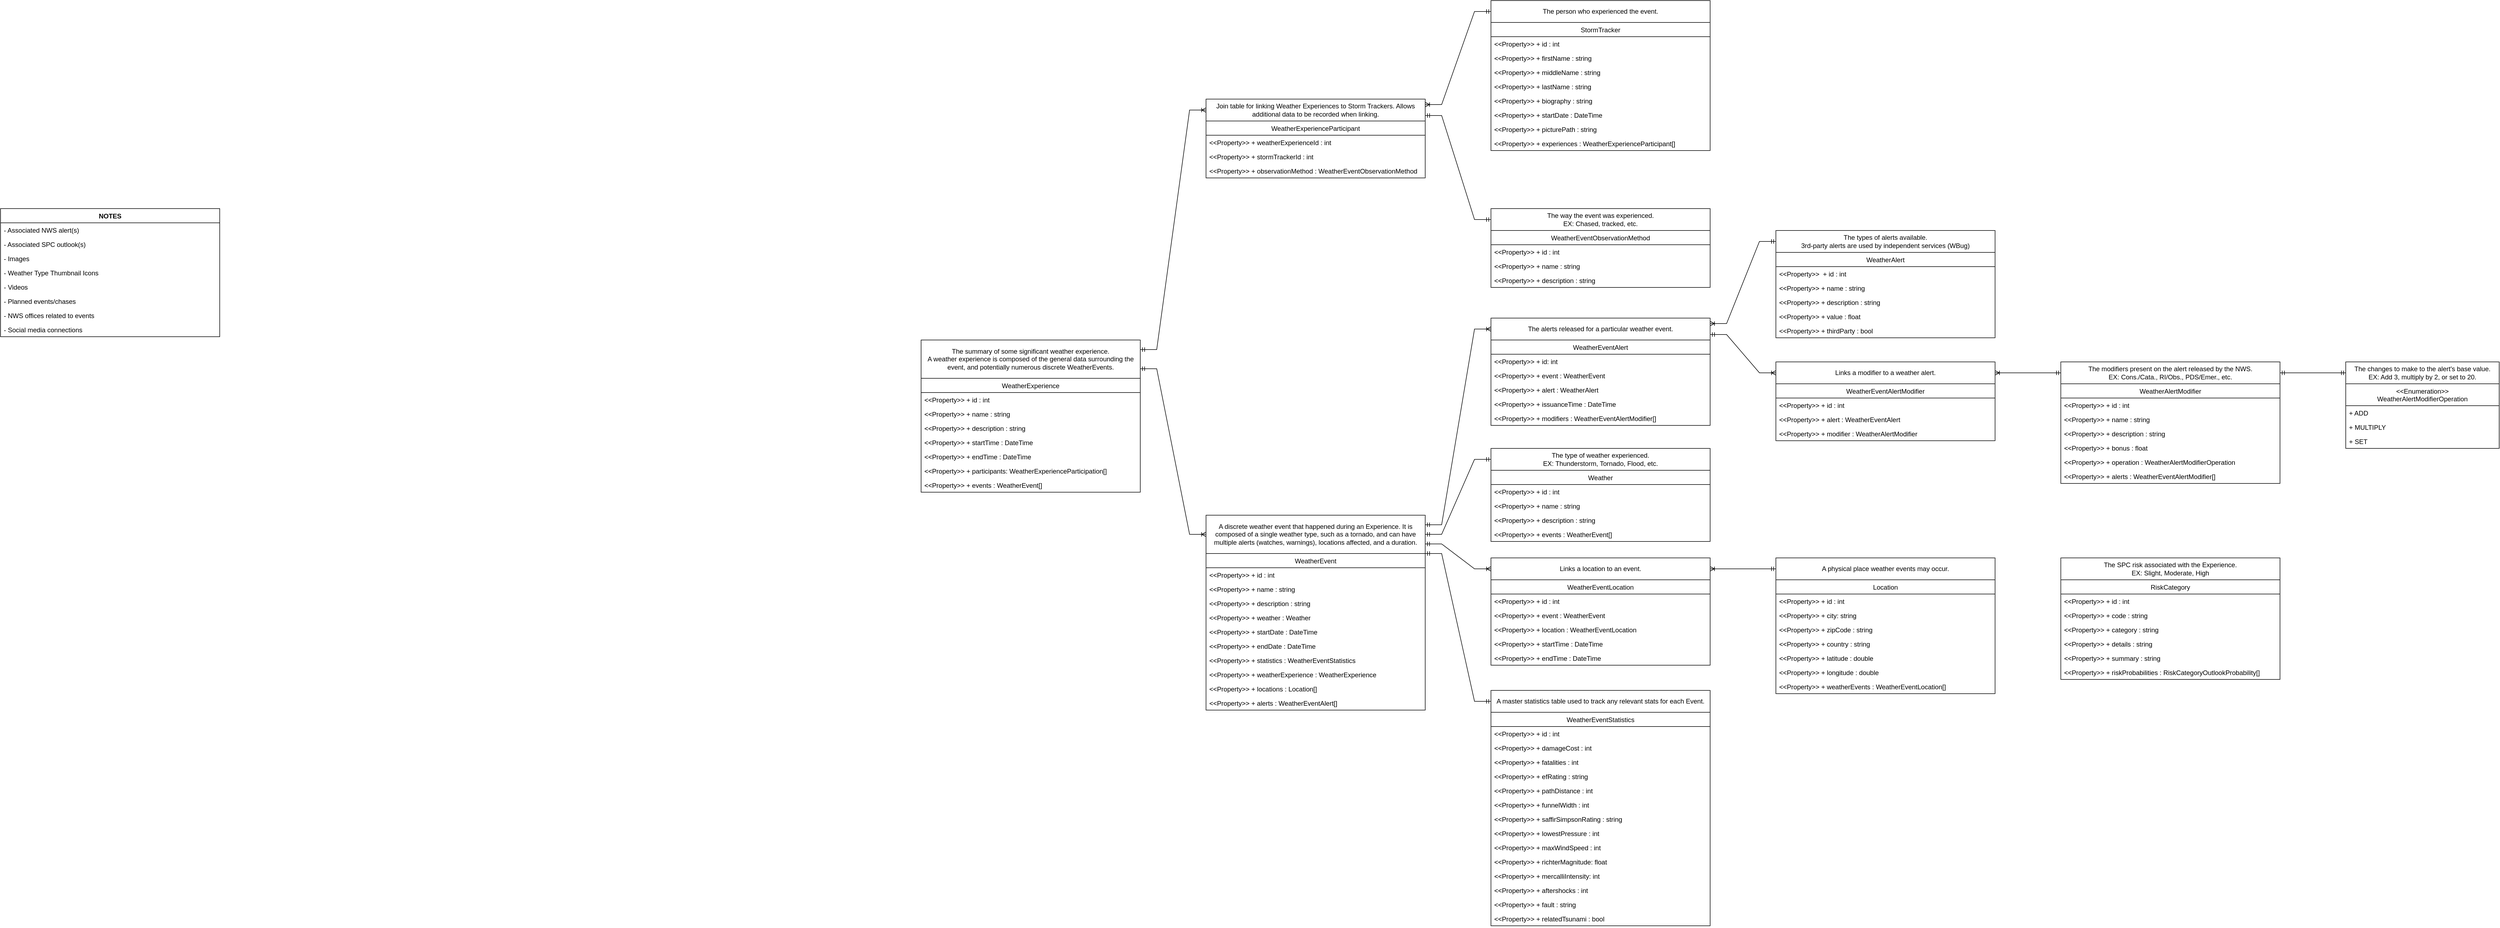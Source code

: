 <mxfile version="21.5.0" type="device">
  <diagram id="C5RBs43oDa-KdzZeNtuy" name="Page-1">
    <mxGraphModel dx="2049" dy="1991" grid="1" gridSize="10" guides="1" tooltips="1" connect="1" arrows="1" fold="1" page="1" pageScale="1" pageWidth="1600" pageHeight="900" math="0" shadow="0">
      <root>
        <mxCell id="WIyWlLk6GJQsqaUBKTNV-0" />
        <mxCell id="WIyWlLk6GJQsqaUBKTNV-1" parent="WIyWlLk6GJQsqaUBKTNV-0" />
        <mxCell id="aNocFfH0xC4u3xWNpI1w-0" value="Weather" style="swimlane;fontStyle=0;childLayout=stackLayout;horizontal=1;startSize=26;fillColor=none;horizontalStack=0;resizeParent=1;resizeParentMax=0;resizeLast=0;collapsible=1;marginBottom=0;" parent="WIyWlLk6GJQsqaUBKTNV-1" vertex="1">
          <mxGeometry x="2760" y="518" width="400" height="130" as="geometry" />
        </mxCell>
        <mxCell id="aNocFfH0xC4u3xWNpI1w-1" value="&lt;&lt;Property&gt;&gt; + id : int" style="text;strokeColor=none;fillColor=none;align=left;verticalAlign=top;spacingLeft=4;spacingRight=4;overflow=hidden;rotatable=0;points=[[0,0.5],[1,0.5]];portConstraint=eastwest;" parent="aNocFfH0xC4u3xWNpI1w-0" vertex="1">
          <mxGeometry y="26" width="400" height="26" as="geometry" />
        </mxCell>
        <mxCell id="aNocFfH0xC4u3xWNpI1w-2" value="&lt;&lt;Property&gt;&gt; + name : string" style="text;strokeColor=none;fillColor=none;align=left;verticalAlign=top;spacingLeft=4;spacingRight=4;overflow=hidden;rotatable=0;points=[[0,0.5],[1,0.5]];portConstraint=eastwest;" parent="aNocFfH0xC4u3xWNpI1w-0" vertex="1">
          <mxGeometry y="52" width="400" height="26" as="geometry" />
        </mxCell>
        <mxCell id="aNocFfH0xC4u3xWNpI1w-3" value="&lt;&lt;Property&gt;&gt; + description : string" style="text;strokeColor=none;fillColor=none;align=left;verticalAlign=top;spacingLeft=4;spacingRight=4;overflow=hidden;rotatable=0;points=[[0,0.5],[1,0.5]];portConstraint=eastwest;" parent="aNocFfH0xC4u3xWNpI1w-0" vertex="1">
          <mxGeometry y="78" width="400" height="26" as="geometry" />
        </mxCell>
        <mxCell id="cFGwGWQibwED4NRH_NQC-2" value="&lt;&lt;Property&gt;&gt; + events : WeatherEvent[]" style="text;strokeColor=none;fillColor=none;align=left;verticalAlign=top;spacingLeft=4;spacingRight=4;overflow=hidden;rotatable=0;points=[[0,0.5],[1,0.5]];portConstraint=eastwest;" parent="aNocFfH0xC4u3xWNpI1w-0" vertex="1">
          <mxGeometry y="104" width="400" height="26" as="geometry" />
        </mxCell>
        <mxCell id="aNocFfH0xC4u3xWNpI1w-5" value="NOTES" style="swimlane;fontStyle=1;childLayout=stackLayout;horizontal=1;startSize=26;fillColor=none;horizontalStack=0;resizeParent=1;resizeParentMax=0;resizeLast=0;collapsible=1;marginBottom=0;" parent="WIyWlLk6GJQsqaUBKTNV-1" vertex="1">
          <mxGeometry x="40" y="40" width="400" height="234" as="geometry" />
        </mxCell>
        <mxCell id="aNocFfH0xC4u3xWNpI1w-74" value="- Associated NWS alert(s)" style="text;strokeColor=none;fillColor=none;align=left;verticalAlign=top;spacingLeft=4;spacingRight=4;overflow=hidden;rotatable=0;points=[[0,0.5],[1,0.5]];portConstraint=eastwest;" parent="aNocFfH0xC4u3xWNpI1w-5" vertex="1">
          <mxGeometry y="26" width="400" height="26" as="geometry" />
        </mxCell>
        <mxCell id="R60ww7EQiMaMJViR7qQw-21" value="- Associated SPC outlook(s)" style="text;strokeColor=none;fillColor=none;align=left;verticalAlign=top;spacingLeft=4;spacingRight=4;overflow=hidden;rotatable=0;points=[[0,0.5],[1,0.5]];portConstraint=eastwest;" parent="aNocFfH0xC4u3xWNpI1w-5" vertex="1">
          <mxGeometry y="52" width="400" height="26" as="geometry" />
        </mxCell>
        <mxCell id="aNocFfH0xC4u3xWNpI1w-9" value="- Images" style="text;strokeColor=none;fillColor=none;align=left;verticalAlign=top;spacingLeft=4;spacingRight=4;overflow=hidden;rotatable=0;points=[[0,0.5],[1,0.5]];portConstraint=eastwest;" parent="aNocFfH0xC4u3xWNpI1w-5" vertex="1">
          <mxGeometry y="78" width="400" height="26" as="geometry" />
        </mxCell>
        <mxCell id="udcULp_wo9cff53slCzE-1" value="- Weather Type Thumbnail Icons" style="text;strokeColor=none;fillColor=none;align=left;verticalAlign=top;spacingLeft=4;spacingRight=4;overflow=hidden;rotatable=0;points=[[0,0.5],[1,0.5]];portConstraint=eastwest;" parent="aNocFfH0xC4u3xWNpI1w-5" vertex="1">
          <mxGeometry y="104" width="400" height="26" as="geometry" />
        </mxCell>
        <mxCell id="aNocFfH0xC4u3xWNpI1w-10" value="- Videos" style="text;strokeColor=none;fillColor=none;align=left;verticalAlign=top;spacingLeft=4;spacingRight=4;overflow=hidden;rotatable=0;points=[[0,0.5],[1,0.5]];portConstraint=eastwest;" parent="aNocFfH0xC4u3xWNpI1w-5" vertex="1">
          <mxGeometry y="130" width="400" height="26" as="geometry" />
        </mxCell>
        <mxCell id="aNocFfH0xC4u3xWNpI1w-101" value="- Planned events/chases" style="text;strokeColor=none;fillColor=none;align=left;verticalAlign=top;spacingLeft=4;spacingRight=4;overflow=hidden;rotatable=0;points=[[0,0.5],[1,0.5]];portConstraint=eastwest;" parent="aNocFfH0xC4u3xWNpI1w-5" vertex="1">
          <mxGeometry y="156" width="400" height="26" as="geometry" />
        </mxCell>
        <mxCell id="aNocFfH0xC4u3xWNpI1w-134" value="- NWS offices related to events" style="text;strokeColor=none;fillColor=none;align=left;verticalAlign=top;spacingLeft=4;spacingRight=4;overflow=hidden;rotatable=0;points=[[0,0.5],[1,0.5]];portConstraint=eastwest;" parent="aNocFfH0xC4u3xWNpI1w-5" vertex="1">
          <mxGeometry y="182" width="400" height="26" as="geometry" />
        </mxCell>
        <mxCell id="aNocFfH0xC4u3xWNpI1w-135" value="- Social media connections" style="text;strokeColor=none;fillColor=none;align=left;verticalAlign=top;spacingLeft=4;spacingRight=4;overflow=hidden;rotatable=0;points=[[0,0.5],[1,0.5]];portConstraint=eastwest;" parent="aNocFfH0xC4u3xWNpI1w-5" vertex="1">
          <mxGeometry y="208" width="400" height="26" as="geometry" />
        </mxCell>
        <mxCell id="aNocFfH0xC4u3xWNpI1w-24" value="WeatherAlertModifier" style="swimlane;fontStyle=0;childLayout=stackLayout;horizontal=1;startSize=26;fillColor=none;horizontalStack=0;resizeParent=1;resizeParentMax=0;resizeLast=0;collapsible=1;marginBottom=0;" parent="WIyWlLk6GJQsqaUBKTNV-1" vertex="1">
          <mxGeometry x="3800" y="360" width="400" height="182" as="geometry" />
        </mxCell>
        <mxCell id="aNocFfH0xC4u3xWNpI1w-25" value="&lt;&lt;Property&gt;&gt; + id : int" style="text;strokeColor=none;fillColor=none;align=left;verticalAlign=top;spacingLeft=4;spacingRight=4;overflow=hidden;rotatable=0;points=[[0,0.5],[1,0.5]];portConstraint=eastwest;" parent="aNocFfH0xC4u3xWNpI1w-24" vertex="1">
          <mxGeometry y="26" width="400" height="26" as="geometry" />
        </mxCell>
        <mxCell id="aNocFfH0xC4u3xWNpI1w-26" value="&lt;&lt;Property&gt;&gt; + name : string" style="text;strokeColor=none;fillColor=none;align=left;verticalAlign=top;spacingLeft=4;spacingRight=4;overflow=hidden;rotatable=0;points=[[0,0.5],[1,0.5]];portConstraint=eastwest;" parent="aNocFfH0xC4u3xWNpI1w-24" vertex="1">
          <mxGeometry y="52" width="400" height="26" as="geometry" />
        </mxCell>
        <mxCell id="aNocFfH0xC4u3xWNpI1w-27" value="&lt;&lt;Property&gt;&gt; + description : string" style="text;strokeColor=none;fillColor=none;align=left;verticalAlign=top;spacingLeft=4;spacingRight=4;overflow=hidden;rotatable=0;points=[[0,0.5],[1,0.5]];portConstraint=eastwest;" parent="aNocFfH0xC4u3xWNpI1w-24" vertex="1">
          <mxGeometry y="78" width="400" height="26" as="geometry" />
        </mxCell>
        <mxCell id="aNocFfH0xC4u3xWNpI1w-32" value="&lt;&lt;Property&gt;&gt; + bonus : float" style="text;strokeColor=none;fillColor=none;align=left;verticalAlign=top;spacingLeft=4;spacingRight=4;overflow=hidden;rotatable=0;points=[[0,0.5],[1,0.5]];portConstraint=eastwest;" parent="aNocFfH0xC4u3xWNpI1w-24" vertex="1">
          <mxGeometry y="104" width="400" height="26" as="geometry" />
        </mxCell>
        <mxCell id="aNocFfH0xC4u3xWNpI1w-31" value="&lt;&lt;Property&gt;&gt; + operation : WeatherAlertModifierOperation" style="text;strokeColor=none;fillColor=none;align=left;verticalAlign=top;spacingLeft=4;spacingRight=4;overflow=hidden;rotatable=0;points=[[0,0.5],[1,0.5]];portConstraint=eastwest;" parent="aNocFfH0xC4u3xWNpI1w-24" vertex="1">
          <mxGeometry y="130" width="400" height="26" as="geometry" />
        </mxCell>
        <mxCell id="cFGwGWQibwED4NRH_NQC-1" value="&lt;&lt;Property&gt;&gt; + alerts : WeatherEventAlertModifier[]" style="text;strokeColor=none;fillColor=none;align=left;verticalAlign=top;spacingLeft=4;spacingRight=4;overflow=hidden;rotatable=0;points=[[0,0.5],[1,0.5]];portConstraint=eastwest;" parent="aNocFfH0xC4u3xWNpI1w-24" vertex="1">
          <mxGeometry y="156" width="400" height="26" as="geometry" />
        </mxCell>
        <mxCell id="aNocFfH0xC4u3xWNpI1w-34" value="&lt;&lt;Enumeration&gt;&gt;&#xa;WeatherAlertModifierOperation" style="swimlane;fontStyle=0;childLayout=stackLayout;horizontal=1;startSize=40;fillColor=none;horizontalStack=0;resizeParent=1;resizeParentMax=0;resizeLast=0;collapsible=1;marginBottom=0;" parent="WIyWlLk6GJQsqaUBKTNV-1" vertex="1">
          <mxGeometry x="4320" y="360" width="280" height="118" as="geometry" />
        </mxCell>
        <mxCell id="aNocFfH0xC4u3xWNpI1w-35" value="+ ADD" style="text;strokeColor=none;fillColor=none;align=left;verticalAlign=top;spacingLeft=4;spacingRight=4;overflow=hidden;rotatable=0;points=[[0,0.5],[1,0.5]];portConstraint=eastwest;" parent="aNocFfH0xC4u3xWNpI1w-34" vertex="1">
          <mxGeometry y="40" width="280" height="26" as="geometry" />
        </mxCell>
        <mxCell id="aNocFfH0xC4u3xWNpI1w-36" value="+ MULTIPLY" style="text;strokeColor=none;fillColor=none;align=left;verticalAlign=top;spacingLeft=4;spacingRight=4;overflow=hidden;rotatable=0;points=[[0,0.5],[1,0.5]];portConstraint=eastwest;" parent="aNocFfH0xC4u3xWNpI1w-34" vertex="1">
          <mxGeometry y="66" width="280" height="26" as="geometry" />
        </mxCell>
        <mxCell id="aNocFfH0xC4u3xWNpI1w-37" value="+ SET" style="text;strokeColor=none;fillColor=none;align=left;verticalAlign=top;spacingLeft=4;spacingRight=4;overflow=hidden;rotatable=0;points=[[0,0.5],[1,0.5]];portConstraint=eastwest;" parent="aNocFfH0xC4u3xWNpI1w-34" vertex="1">
          <mxGeometry y="92" width="280" height="26" as="geometry" />
        </mxCell>
        <mxCell id="aNocFfH0xC4u3xWNpI1w-48" value="WeatherExperience" style="swimlane;fontStyle=0;childLayout=stackLayout;horizontal=1;startSize=26;fillColor=none;horizontalStack=0;resizeParent=1;resizeParentMax=0;resizeLast=0;collapsible=1;marginBottom=0;" parent="WIyWlLk6GJQsqaUBKTNV-1" vertex="1">
          <mxGeometry x="1720" y="350" width="400" height="208" as="geometry" />
        </mxCell>
        <mxCell id="aNocFfH0xC4u3xWNpI1w-49" value="&lt;&lt;Property&gt;&gt; + id : int" style="text;strokeColor=none;fillColor=none;align=left;verticalAlign=top;spacingLeft=4;spacingRight=4;overflow=hidden;rotatable=0;points=[[0,0.5],[1,0.5]];portConstraint=eastwest;" parent="aNocFfH0xC4u3xWNpI1w-48" vertex="1">
          <mxGeometry y="26" width="400" height="26" as="geometry" />
        </mxCell>
        <mxCell id="aNocFfH0xC4u3xWNpI1w-50" value="&lt;&lt;Property&gt;&gt; + name : string" style="text;strokeColor=none;fillColor=none;align=left;verticalAlign=top;spacingLeft=4;spacingRight=4;overflow=hidden;rotatable=0;points=[[0,0.5],[1,0.5]];portConstraint=eastwest;" parent="aNocFfH0xC4u3xWNpI1w-48" vertex="1">
          <mxGeometry y="52" width="400" height="26" as="geometry" />
        </mxCell>
        <mxCell id="aNocFfH0xC4u3xWNpI1w-51" value="&lt;&lt;Property&gt;&gt; + description : string" style="text;strokeColor=none;fillColor=none;align=left;verticalAlign=top;spacingLeft=4;spacingRight=4;overflow=hidden;rotatable=0;points=[[0,0.5],[1,0.5]];portConstraint=eastwest;" parent="aNocFfH0xC4u3xWNpI1w-48" vertex="1">
          <mxGeometry y="78" width="400" height="26" as="geometry" />
        </mxCell>
        <mxCell id="aNocFfH0xC4u3xWNpI1w-72" value="&lt;&lt;Property&gt;&gt; + startTime : DateTime" style="text;strokeColor=none;fillColor=none;align=left;verticalAlign=top;spacingLeft=4;spacingRight=4;overflow=hidden;rotatable=0;points=[[0,0.5],[1,0.5]];portConstraint=eastwest;" parent="aNocFfH0xC4u3xWNpI1w-48" vertex="1">
          <mxGeometry y="104" width="400" height="26" as="geometry" />
        </mxCell>
        <mxCell id="3ViWKv1XN17bFrIa_0ST-0" value="&lt;&lt;Property&gt;&gt; + endTime : DateTime" style="text;strokeColor=none;fillColor=none;align=left;verticalAlign=top;spacingLeft=4;spacingRight=4;overflow=hidden;rotatable=0;points=[[0,0.5],[1,0.5]];portConstraint=eastwest;" parent="aNocFfH0xC4u3xWNpI1w-48" vertex="1">
          <mxGeometry y="130" width="400" height="26" as="geometry" />
        </mxCell>
        <mxCell id="aNocFfH0xC4u3xWNpI1w-73" value="&lt;&lt;Property&gt;&gt; + participants: WeatherExperienceParticipation[]" style="text;strokeColor=none;fillColor=none;align=left;verticalAlign=top;spacingLeft=4;spacingRight=4;overflow=hidden;rotatable=0;points=[[0,0.5],[1,0.5]];portConstraint=eastwest;" parent="aNocFfH0xC4u3xWNpI1w-48" vertex="1">
          <mxGeometry y="156" width="400" height="26" as="geometry" />
        </mxCell>
        <mxCell id="aNocFfH0xC4u3xWNpI1w-52" value="&lt;&lt;Property&gt;&gt; + events : WeatherEvent[]" style="text;strokeColor=none;fillColor=none;align=left;verticalAlign=top;spacingLeft=4;spacingRight=4;overflow=hidden;rotatable=0;points=[[0,0.5],[1,0.5]];portConstraint=eastwest;" parent="aNocFfH0xC4u3xWNpI1w-48" vertex="1">
          <mxGeometry y="182" width="400" height="26" as="geometry" />
        </mxCell>
        <mxCell id="aNocFfH0xC4u3xWNpI1w-56" value="The summary of some significant weather experience.&lt;br&gt;A weather experience is composed of the general data surrounding the event, and potentially numerous discrete WeatherEvents." style="rounded=0;whiteSpace=wrap;html=1;" parent="WIyWlLk6GJQsqaUBKTNV-1" vertex="1">
          <mxGeometry x="1720" y="280" width="400" height="70" as="geometry" />
        </mxCell>
        <mxCell id="aNocFfH0xC4u3xWNpI1w-57" value="The type of weather experienced.&lt;br&gt;EX: Thunderstorm, Tornado, Flood, etc." style="rounded=0;whiteSpace=wrap;html=1;" parent="WIyWlLk6GJQsqaUBKTNV-1" vertex="1">
          <mxGeometry x="2760" y="478" width="400" height="40" as="geometry" />
        </mxCell>
        <mxCell id="aNocFfH0xC4u3xWNpI1w-58" value="The types of alerts available.&lt;br&gt;3rd-party alerts are used by independent services (WBug)" style="rounded=0;whiteSpace=wrap;html=1;" parent="WIyWlLk6GJQsqaUBKTNV-1" vertex="1">
          <mxGeometry x="3280" y="80" width="400" height="40" as="geometry" />
        </mxCell>
        <mxCell id="aNocFfH0xC4u3xWNpI1w-67" value="WeatherAlert" style="swimlane;fontStyle=0;childLayout=stackLayout;horizontal=1;startSize=26;fillColor=none;horizontalStack=0;resizeParent=1;resizeParentMax=0;resizeLast=0;collapsible=1;marginBottom=0;" parent="WIyWlLk6GJQsqaUBKTNV-1" vertex="1">
          <mxGeometry x="3280" y="120" width="400" height="156" as="geometry" />
        </mxCell>
        <mxCell id="aNocFfH0xC4u3xWNpI1w-68" value="&lt;&lt;Property&gt;&gt;  + id : int" style="text;strokeColor=none;fillColor=none;align=left;verticalAlign=top;spacingLeft=4;spacingRight=4;overflow=hidden;rotatable=0;points=[[0,0.5],[1,0.5]];portConstraint=eastwest;" parent="aNocFfH0xC4u3xWNpI1w-67" vertex="1">
          <mxGeometry y="26" width="400" height="26" as="geometry" />
        </mxCell>
        <mxCell id="R60ww7EQiMaMJViR7qQw-10" value="&lt;&lt;Property&gt;&gt; + name : string" style="text;strokeColor=none;fillColor=none;align=left;verticalAlign=top;spacingLeft=4;spacingRight=4;overflow=hidden;rotatable=0;points=[[0,0.5],[1,0.5]];portConstraint=eastwest;" parent="aNocFfH0xC4u3xWNpI1w-67" vertex="1">
          <mxGeometry y="52" width="400" height="26" as="geometry" />
        </mxCell>
        <mxCell id="R60ww7EQiMaMJViR7qQw-11" value="&lt;&lt;Property&gt;&gt; + description : string" style="text;strokeColor=none;fillColor=none;align=left;verticalAlign=top;spacingLeft=4;spacingRight=4;overflow=hidden;rotatable=0;points=[[0,0.5],[1,0.5]];portConstraint=eastwest;" parent="aNocFfH0xC4u3xWNpI1w-67" vertex="1">
          <mxGeometry y="78" width="400" height="26" as="geometry" />
        </mxCell>
        <mxCell id="aNocFfH0xC4u3xWNpI1w-78" value="&lt;&lt;Property&gt;&gt; + value : float" style="text;strokeColor=none;fillColor=none;align=left;verticalAlign=top;spacingLeft=4;spacingRight=4;overflow=hidden;rotatable=0;points=[[0,0.5],[1,0.5]];portConstraint=eastwest;" parent="aNocFfH0xC4u3xWNpI1w-67" vertex="1">
          <mxGeometry y="104" width="400" height="26" as="geometry" />
        </mxCell>
        <mxCell id="aNocFfH0xC4u3xWNpI1w-83" value="&lt;&lt;Property&gt;&gt; + thirdParty : bool" style="text;strokeColor=none;fillColor=none;align=left;verticalAlign=top;spacingLeft=4;spacingRight=4;overflow=hidden;rotatable=0;points=[[0,0.5],[1,0.5]];portConstraint=eastwest;" parent="aNocFfH0xC4u3xWNpI1w-67" vertex="1">
          <mxGeometry y="130" width="400" height="26" as="geometry" />
        </mxCell>
        <mxCell id="aNocFfH0xC4u3xWNpI1w-81" value="The changes to make to the alert&#39;s base value.&lt;br&gt;EX: Add 3, multiply by 2, or set to 20." style="rounded=0;whiteSpace=wrap;html=1;" parent="WIyWlLk6GJQsqaUBKTNV-1" vertex="1">
          <mxGeometry x="4320" y="320" width="280" height="40" as="geometry" />
        </mxCell>
        <mxCell id="aNocFfH0xC4u3xWNpI1w-82" value="The modifiers present on the alert released by the NWS.&lt;br&gt;EX: Cons./Cata., RI/Obs., PDS/Emer., etc." style="rounded=0;whiteSpace=wrap;html=1;" parent="WIyWlLk6GJQsqaUBKTNV-1" vertex="1">
          <mxGeometry x="3800" y="320" width="400" height="40" as="geometry" />
        </mxCell>
        <mxCell id="aNocFfH0xC4u3xWNpI1w-84" value="Location" style="swimlane;fontStyle=0;childLayout=stackLayout;horizontal=1;startSize=26;fillColor=none;horizontalStack=0;resizeParent=1;resizeParentMax=0;resizeLast=0;collapsible=1;marginBottom=0;" parent="WIyWlLk6GJQsqaUBKTNV-1" vertex="1">
          <mxGeometry x="3280" y="718" width="400" height="208" as="geometry" />
        </mxCell>
        <mxCell id="aNocFfH0xC4u3xWNpI1w-85" value="&lt;&lt;Property&gt;&gt; + id : int" style="text;strokeColor=none;fillColor=none;align=left;verticalAlign=top;spacingLeft=4;spacingRight=4;overflow=hidden;rotatable=0;points=[[0,0.5],[1,0.5]];portConstraint=eastwest;" parent="aNocFfH0xC4u3xWNpI1w-84" vertex="1">
          <mxGeometry y="26" width="400" height="26" as="geometry" />
        </mxCell>
        <mxCell id="aNocFfH0xC4u3xWNpI1w-86" value="&lt;&lt;Property&gt;&gt; + city: string" style="text;strokeColor=none;fillColor=none;align=left;verticalAlign=top;spacingLeft=4;spacingRight=4;overflow=hidden;rotatable=0;points=[[0,0.5],[1,0.5]];portConstraint=eastwest;" parent="aNocFfH0xC4u3xWNpI1w-84" vertex="1">
          <mxGeometry y="52" width="400" height="26" as="geometry" />
        </mxCell>
        <mxCell id="aNocFfH0xC4u3xWNpI1w-90" value="&lt;&lt;Property&gt;&gt; + zipCode : string" style="text;strokeColor=none;fillColor=none;align=left;verticalAlign=top;spacingLeft=4;spacingRight=4;overflow=hidden;rotatable=0;points=[[0,0.5],[1,0.5]];portConstraint=eastwest;" parent="aNocFfH0xC4u3xWNpI1w-84" vertex="1">
          <mxGeometry y="78" width="400" height="26" as="geometry" />
        </mxCell>
        <mxCell id="poZaqt0r6MVcJA7XZNis-1" value="&lt;&lt;Property&gt;&gt; + country : string" style="text;strokeColor=none;fillColor=none;align=left;verticalAlign=top;spacingLeft=4;spacingRight=4;overflow=hidden;rotatable=0;points=[[0,0.5],[1,0.5]];portConstraint=eastwest;" parent="aNocFfH0xC4u3xWNpI1w-84" vertex="1">
          <mxGeometry y="104" width="400" height="26" as="geometry" />
        </mxCell>
        <mxCell id="aNocFfH0xC4u3xWNpI1w-87" value="&lt;&lt;Property&gt;&gt; + latitude : double" style="text;strokeColor=none;fillColor=none;align=left;verticalAlign=top;spacingLeft=4;spacingRight=4;overflow=hidden;rotatable=0;points=[[0,0.5],[1,0.5]];portConstraint=eastwest;" parent="aNocFfH0xC4u3xWNpI1w-84" vertex="1">
          <mxGeometry y="130" width="400" height="26" as="geometry" />
        </mxCell>
        <mxCell id="aNocFfH0xC4u3xWNpI1w-91" value="&lt;&lt;Property&gt;&gt; + longitude : double" style="text;strokeColor=none;fillColor=none;align=left;verticalAlign=top;spacingLeft=4;spacingRight=4;overflow=hidden;rotatable=0;points=[[0,0.5],[1,0.5]];portConstraint=eastwest;" parent="aNocFfH0xC4u3xWNpI1w-84" vertex="1">
          <mxGeometry y="156" width="400" height="26" as="geometry" />
        </mxCell>
        <mxCell id="cFGwGWQibwED4NRH_NQC-0" value="&lt;&lt;Property&gt;&gt; + weatherEvents : WeatherEventLocation[]" style="text;strokeColor=none;fillColor=none;align=left;verticalAlign=top;spacingLeft=4;spacingRight=4;overflow=hidden;rotatable=0;points=[[0,0.5],[1,0.5]];portConstraint=eastwest;" parent="aNocFfH0xC4u3xWNpI1w-84" vertex="1">
          <mxGeometry y="182" width="400" height="26" as="geometry" />
        </mxCell>
        <mxCell id="aNocFfH0xC4u3xWNpI1w-88" value="A physical place weather events may occur." style="rounded=0;whiteSpace=wrap;html=1;" parent="WIyWlLk6GJQsqaUBKTNV-1" vertex="1">
          <mxGeometry x="3280" y="678" width="400" height="40" as="geometry" />
        </mxCell>
        <mxCell id="aNocFfH0xC4u3xWNpI1w-92" value="StormTracker" style="swimlane;fontStyle=0;childLayout=stackLayout;horizontal=1;startSize=26;fillColor=none;horizontalStack=0;resizeParent=1;resizeParentMax=0;resizeLast=0;collapsible=1;marginBottom=0;" parent="WIyWlLk6GJQsqaUBKTNV-1" vertex="1">
          <mxGeometry x="2760" y="-300" width="400" height="234" as="geometry" />
        </mxCell>
        <mxCell id="aNocFfH0xC4u3xWNpI1w-93" value="&lt;&lt;Property&gt;&gt; + id : int" style="text;strokeColor=none;fillColor=none;align=left;verticalAlign=top;spacingLeft=4;spacingRight=4;overflow=hidden;rotatable=0;points=[[0,0.5],[1,0.5]];portConstraint=eastwest;" parent="aNocFfH0xC4u3xWNpI1w-92" vertex="1">
          <mxGeometry y="26" width="400" height="26" as="geometry" />
        </mxCell>
        <mxCell id="aNocFfH0xC4u3xWNpI1w-94" value="&lt;&lt;Property&gt;&gt; + firstName : string" style="text;strokeColor=none;fillColor=none;align=left;verticalAlign=top;spacingLeft=4;spacingRight=4;overflow=hidden;rotatable=0;points=[[0,0.5],[1,0.5]];portConstraint=eastwest;" parent="aNocFfH0xC4u3xWNpI1w-92" vertex="1">
          <mxGeometry y="52" width="400" height="26" as="geometry" />
        </mxCell>
        <mxCell id="aNocFfH0xC4u3xWNpI1w-99" value="&lt;&lt;Property&gt;&gt; + middleName : string" style="text;strokeColor=none;fillColor=none;align=left;verticalAlign=top;spacingLeft=4;spacingRight=4;overflow=hidden;rotatable=0;points=[[0,0.5],[1,0.5]];portConstraint=eastwest;" parent="aNocFfH0xC4u3xWNpI1w-92" vertex="1">
          <mxGeometry y="78" width="400" height="26" as="geometry" />
        </mxCell>
        <mxCell id="aNocFfH0xC4u3xWNpI1w-95" value="&lt;&lt;Property&gt;&gt; + lastName : string" style="text;strokeColor=none;fillColor=none;align=left;verticalAlign=top;spacingLeft=4;spacingRight=4;overflow=hidden;rotatable=0;points=[[0,0.5],[1,0.5]];portConstraint=eastwest;" parent="aNocFfH0xC4u3xWNpI1w-92" vertex="1">
          <mxGeometry y="104" width="400" height="26" as="geometry" />
        </mxCell>
        <mxCell id="aNocFfH0xC4u3xWNpI1w-100" value="&lt;&lt;Property&gt;&gt; + biography : string" style="text;strokeColor=none;fillColor=none;align=left;verticalAlign=top;spacingLeft=4;spacingRight=4;overflow=hidden;rotatable=0;points=[[0,0.5],[1,0.5]];portConstraint=eastwest;" parent="aNocFfH0xC4u3xWNpI1w-92" vertex="1">
          <mxGeometry y="130" width="400" height="26" as="geometry" />
        </mxCell>
        <mxCell id="aNocFfH0xC4u3xWNpI1w-96" value="&lt;&lt;Property&gt;&gt; + startDate : DateTime" style="text;strokeColor=none;fillColor=none;align=left;verticalAlign=top;spacingLeft=4;spacingRight=4;overflow=hidden;rotatable=0;points=[[0,0.5],[1,0.5]];portConstraint=eastwest;" parent="aNocFfH0xC4u3xWNpI1w-92" vertex="1">
          <mxGeometry y="156" width="400" height="26" as="geometry" />
        </mxCell>
        <mxCell id="aNocFfH0xC4u3xWNpI1w-97" value="&lt;&lt;Property&gt;&gt; + picturePath : string" style="text;strokeColor=none;fillColor=none;align=left;verticalAlign=top;spacingLeft=4;spacingRight=4;overflow=hidden;rotatable=0;points=[[0,0.5],[1,0.5]];portConstraint=eastwest;" parent="aNocFfH0xC4u3xWNpI1w-92" vertex="1">
          <mxGeometry y="182" width="400" height="26" as="geometry" />
        </mxCell>
        <mxCell id="3ViWKv1XN17bFrIa_0ST-38" value="&lt;&lt;Property&gt;&gt; + experiences : WeatherExperienceParticipant[]" style="text;strokeColor=none;fillColor=none;align=left;verticalAlign=top;spacingLeft=4;spacingRight=4;overflow=hidden;rotatable=0;points=[[0,0.5],[1,0.5]];portConstraint=eastwest;" parent="aNocFfH0xC4u3xWNpI1w-92" vertex="1">
          <mxGeometry y="208" width="400" height="26" as="geometry" />
        </mxCell>
        <mxCell id="aNocFfH0xC4u3xWNpI1w-98" value="The person who experienced the event." style="rounded=0;whiteSpace=wrap;html=1;" parent="WIyWlLk6GJQsqaUBKTNV-1" vertex="1">
          <mxGeometry x="2760" y="-340" width="400" height="40" as="geometry" />
        </mxCell>
        <mxCell id="aNocFfH0xC4u3xWNpI1w-102" value="WeatherEventObservationMethod" style="swimlane;fontStyle=0;childLayout=stackLayout;horizontal=1;startSize=26;fillColor=none;horizontalStack=0;resizeParent=1;resizeParentMax=0;resizeLast=0;collapsible=1;marginBottom=0;" parent="WIyWlLk6GJQsqaUBKTNV-1" vertex="1">
          <mxGeometry x="2760" y="80" width="400" height="104" as="geometry" />
        </mxCell>
        <mxCell id="aNocFfH0xC4u3xWNpI1w-103" value="&lt;&lt;Property&gt;&gt; + id : int" style="text;strokeColor=none;fillColor=none;align=left;verticalAlign=top;spacingLeft=4;spacingRight=4;overflow=hidden;rotatable=0;points=[[0,0.5],[1,0.5]];portConstraint=eastwest;" parent="aNocFfH0xC4u3xWNpI1w-102" vertex="1">
          <mxGeometry y="26" width="400" height="26" as="geometry" />
        </mxCell>
        <mxCell id="aNocFfH0xC4u3xWNpI1w-104" value="&lt;&lt;Property&gt;&gt; + name : string" style="text;strokeColor=none;fillColor=none;align=left;verticalAlign=top;spacingLeft=4;spacingRight=4;overflow=hidden;rotatable=0;points=[[0,0.5],[1,0.5]];portConstraint=eastwest;" parent="aNocFfH0xC4u3xWNpI1w-102" vertex="1">
          <mxGeometry y="52" width="400" height="26" as="geometry" />
        </mxCell>
        <mxCell id="aNocFfH0xC4u3xWNpI1w-105" value="&lt;&lt;Property&gt;&gt; + description : string" style="text;strokeColor=none;fillColor=none;align=left;verticalAlign=top;spacingLeft=4;spacingRight=4;overflow=hidden;rotatable=0;points=[[0,0.5],[1,0.5]];portConstraint=eastwest;" parent="aNocFfH0xC4u3xWNpI1w-102" vertex="1">
          <mxGeometry y="78" width="400" height="26" as="geometry" />
        </mxCell>
        <mxCell id="aNocFfH0xC4u3xWNpI1w-110" value="The way the event was experienced.&lt;br&gt;EX: Chased, tracked, etc." style="rounded=0;whiteSpace=wrap;html=1;" parent="WIyWlLk6GJQsqaUBKTNV-1" vertex="1">
          <mxGeometry x="2760" y="40" width="400" height="40" as="geometry" />
        </mxCell>
        <mxCell id="aNocFfH0xC4u3xWNpI1w-111" value="WeatherEvent" style="swimlane;fontStyle=0;childLayout=stackLayout;horizontal=1;startSize=26;fillColor=none;horizontalStack=0;resizeParent=1;resizeParentMax=0;resizeLast=0;collapsible=1;marginBottom=0;" parent="WIyWlLk6GJQsqaUBKTNV-1" vertex="1">
          <mxGeometry x="2240" y="670" width="400" height="286" as="geometry" />
        </mxCell>
        <mxCell id="aNocFfH0xC4u3xWNpI1w-112" value="&lt;&lt;Property&gt;&gt; + id : int" style="text;strokeColor=none;fillColor=none;align=left;verticalAlign=top;spacingLeft=4;spacingRight=4;overflow=hidden;rotatable=0;points=[[0,0.5],[1,0.5]];portConstraint=eastwest;" parent="aNocFfH0xC4u3xWNpI1w-111" vertex="1">
          <mxGeometry y="26" width="400" height="26" as="geometry" />
        </mxCell>
        <mxCell id="aNocFfH0xC4u3xWNpI1w-113" value="&lt;&lt;Property&gt;&gt; + name : string" style="text;strokeColor=none;fillColor=none;align=left;verticalAlign=top;spacingLeft=4;spacingRight=4;overflow=hidden;rotatable=0;points=[[0,0.5],[1,0.5]];portConstraint=eastwest;" parent="aNocFfH0xC4u3xWNpI1w-111" vertex="1">
          <mxGeometry y="52" width="400" height="26" as="geometry" />
        </mxCell>
        <mxCell id="aNocFfH0xC4u3xWNpI1w-114" value="&lt;&lt;Property&gt;&gt; + description : string" style="text;strokeColor=none;fillColor=none;align=left;verticalAlign=top;spacingLeft=4;spacingRight=4;overflow=hidden;rotatable=0;points=[[0,0.5],[1,0.5]];portConstraint=eastwest;" parent="aNocFfH0xC4u3xWNpI1w-111" vertex="1">
          <mxGeometry y="78" width="400" height="26" as="geometry" />
        </mxCell>
        <mxCell id="aNocFfH0xC4u3xWNpI1w-118" value="&lt;&lt;Property&gt;&gt; + weather : Weather" style="text;strokeColor=none;fillColor=none;align=left;verticalAlign=top;spacingLeft=4;spacingRight=4;overflow=hidden;rotatable=0;points=[[0,0.5],[1,0.5]];portConstraint=eastwest;" parent="aNocFfH0xC4u3xWNpI1w-111" vertex="1">
          <mxGeometry y="104" width="400" height="26" as="geometry" />
        </mxCell>
        <mxCell id="aNocFfH0xC4u3xWNpI1w-115" value="&lt;&lt;Property&gt;&gt; + startDate : DateTime" style="text;strokeColor=none;fillColor=none;align=left;verticalAlign=top;spacingLeft=4;spacingRight=4;overflow=hidden;rotatable=0;points=[[0,0.5],[1,0.5]];portConstraint=eastwest;" parent="aNocFfH0xC4u3xWNpI1w-111" vertex="1">
          <mxGeometry y="130" width="400" height="26" as="geometry" />
        </mxCell>
        <mxCell id="aNocFfH0xC4u3xWNpI1w-116" value="&lt;&lt;Property&gt;&gt; + endDate : DateTime" style="text;strokeColor=none;fillColor=none;align=left;verticalAlign=top;spacingLeft=4;spacingRight=4;overflow=hidden;rotatable=0;points=[[0,0.5],[1,0.5]];portConstraint=eastwest;" parent="aNocFfH0xC4u3xWNpI1w-111" vertex="1">
          <mxGeometry y="156" width="400" height="26" as="geometry" />
        </mxCell>
        <mxCell id="_CNdq4WD2-o67YWSy36X-17" value="&lt;&lt;Property&gt;&gt; + statistics : WeatherEventStatistics" style="text;strokeColor=none;fillColor=none;align=left;verticalAlign=top;spacingLeft=4;spacingRight=4;overflow=hidden;rotatable=0;points=[[0,0.5],[1,0.5]];portConstraint=eastwest;" parent="aNocFfH0xC4u3xWNpI1w-111" vertex="1">
          <mxGeometry y="182" width="400" height="26" as="geometry" />
        </mxCell>
        <mxCell id="3ViWKv1XN17bFrIa_0ST-3" value="&lt;&lt;Property&gt;&gt; + weatherExperience : WeatherExperience" style="text;strokeColor=none;fillColor=none;align=left;verticalAlign=top;spacingLeft=4;spacingRight=4;overflow=hidden;rotatable=0;points=[[0,0.5],[1,0.5]];portConstraint=eastwest;" parent="aNocFfH0xC4u3xWNpI1w-111" vertex="1">
          <mxGeometry y="208" width="400" height="26" as="geometry" />
        </mxCell>
        <mxCell id="aNocFfH0xC4u3xWNpI1w-117" value="&lt;&lt;Property&gt;&gt; + locations : Location[]" style="text;strokeColor=none;fillColor=none;align=left;verticalAlign=top;spacingLeft=4;spacingRight=4;overflow=hidden;rotatable=0;points=[[0,0.5],[1,0.5]];portConstraint=eastwest;" parent="aNocFfH0xC4u3xWNpI1w-111" vertex="1">
          <mxGeometry y="234" width="400" height="26" as="geometry" />
        </mxCell>
        <mxCell id="aNocFfH0xC4u3xWNpI1w-59" value="&lt;&lt;Property&gt;&gt; + alerts : WeatherEventAlert[]" style="text;strokeColor=none;fillColor=none;align=left;verticalAlign=top;spacingLeft=4;spacingRight=4;overflow=hidden;rotatable=0;points=[[0,0.5],[1,0.5]];portConstraint=eastwest;" parent="aNocFfH0xC4u3xWNpI1w-111" vertex="1">
          <mxGeometry y="260" width="400" height="26" as="geometry" />
        </mxCell>
        <mxCell id="aNocFfH0xC4u3xWNpI1w-120" value="A discrete weather event that happened during an Experience. It is composed of a single weather type, such as a tornado, and can have multiple alerts (watches, warnings), locations affected, and a duration." style="rounded=0;whiteSpace=wrap;html=1;" parent="WIyWlLk6GJQsqaUBKTNV-1" vertex="1">
          <mxGeometry x="2240" y="600" width="400" height="70" as="geometry" />
        </mxCell>
        <mxCell id="aNocFfH0xC4u3xWNpI1w-129" value="RiskCategory" style="swimlane;fontStyle=0;childLayout=stackLayout;horizontal=1;startSize=26;fillColor=none;horizontalStack=0;resizeParent=1;resizeParentMax=0;resizeLast=0;collapsible=1;marginBottom=0;" parent="WIyWlLk6GJQsqaUBKTNV-1" vertex="1">
          <mxGeometry x="3800" y="718" width="400" height="182" as="geometry" />
        </mxCell>
        <mxCell id="aNocFfH0xC4u3xWNpI1w-130" value="&lt;&lt;Property&gt;&gt; + id : int" style="text;strokeColor=none;fillColor=none;align=left;verticalAlign=top;spacingLeft=4;spacingRight=4;overflow=hidden;rotatable=0;points=[[0,0.5],[1,0.5]];portConstraint=eastwest;" parent="aNocFfH0xC4u3xWNpI1w-129" vertex="1">
          <mxGeometry y="26" width="400" height="26" as="geometry" />
        </mxCell>
        <mxCell id="lVDSwk9UkxjODQjNckOW-0" value="&lt;&lt;Property&gt;&gt; + code : string" style="text;strokeColor=none;fillColor=none;align=left;verticalAlign=top;spacingLeft=4;spacingRight=4;overflow=hidden;rotatable=0;points=[[0,0.5],[1,0.5]];portConstraint=eastwest;" parent="aNocFfH0xC4u3xWNpI1w-129" vertex="1">
          <mxGeometry y="52" width="400" height="26" as="geometry" />
        </mxCell>
        <mxCell id="aNocFfH0xC4u3xWNpI1w-131" value="&lt;&lt;Property&gt;&gt; + category : string" style="text;strokeColor=none;fillColor=none;align=left;verticalAlign=top;spacingLeft=4;spacingRight=4;overflow=hidden;rotatable=0;points=[[0,0.5],[1,0.5]];portConstraint=eastwest;" parent="aNocFfH0xC4u3xWNpI1w-129" vertex="1">
          <mxGeometry y="78" width="400" height="26" as="geometry" />
        </mxCell>
        <mxCell id="aNocFfH0xC4u3xWNpI1w-133" value="&lt;&lt;Property&gt;&gt; + details : string" style="text;strokeColor=none;fillColor=none;align=left;verticalAlign=top;spacingLeft=4;spacingRight=4;overflow=hidden;rotatable=0;points=[[0,0.5],[1,0.5]];portConstraint=eastwest;" parent="aNocFfH0xC4u3xWNpI1w-129" vertex="1">
          <mxGeometry y="104" width="400" height="26" as="geometry" />
        </mxCell>
        <mxCell id="aNocFfH0xC4u3xWNpI1w-132" value="&lt;&lt;Property&gt;&gt; + summary : string" style="text;strokeColor=none;fillColor=none;align=left;verticalAlign=top;spacingLeft=4;spacingRight=4;overflow=hidden;rotatable=0;points=[[0,0.5],[1,0.5]];portConstraint=eastwest;" parent="aNocFfH0xC4u3xWNpI1w-129" vertex="1">
          <mxGeometry y="130" width="400" height="26" as="geometry" />
        </mxCell>
        <mxCell id="R60ww7EQiMaMJViR7qQw-12" value="&lt;&lt;Property&gt;&gt; + riskProbabilities : RiskCategoryOutlookProbability[]" style="text;strokeColor=none;fillColor=none;align=left;verticalAlign=top;spacingLeft=4;spacingRight=4;overflow=hidden;rotatable=0;points=[[0,0.5],[1,0.5]];portConstraint=eastwest;" parent="aNocFfH0xC4u3xWNpI1w-129" vertex="1">
          <mxGeometry y="156" width="400" height="26" as="geometry" />
        </mxCell>
        <mxCell id="3ViWKv1XN17bFrIa_0ST-4" value="The SPC risk associated with the Experience.&lt;br&gt;EX: Slight, Moderate, High" style="rounded=0;whiteSpace=wrap;html=1;" parent="WIyWlLk6GJQsqaUBKTNV-1" vertex="1">
          <mxGeometry x="3800" y="678" width="400" height="40" as="geometry" />
        </mxCell>
        <mxCell id="3ViWKv1XN17bFrIa_0ST-26" value="WeatherExperienceParticipant" style="swimlane;fontStyle=0;childLayout=stackLayout;horizontal=1;startSize=26;fillColor=none;horizontalStack=0;resizeParent=1;resizeParentMax=0;resizeLast=0;collapsible=1;marginBottom=0;" parent="WIyWlLk6GJQsqaUBKTNV-1" vertex="1">
          <mxGeometry x="2240" y="-120" width="400" height="104" as="geometry" />
        </mxCell>
        <mxCell id="3ViWKv1XN17bFrIa_0ST-27" value="&lt;&lt;Property&gt;&gt; + weatherExperienceId : int" style="text;strokeColor=none;fillColor=none;align=left;verticalAlign=top;spacingLeft=4;spacingRight=4;overflow=hidden;rotatable=0;points=[[0,0.5],[1,0.5]];portConstraint=eastwest;" parent="3ViWKv1XN17bFrIa_0ST-26" vertex="1">
          <mxGeometry y="26" width="400" height="26" as="geometry" />
        </mxCell>
        <mxCell id="3ViWKv1XN17bFrIa_0ST-37" value="&lt;&lt;Property&gt;&gt; + stormTrackerId : int" style="text;strokeColor=none;fillColor=none;align=left;verticalAlign=top;spacingLeft=4;spacingRight=4;overflow=hidden;rotatable=0;points=[[0,0.5],[1,0.5]];portConstraint=eastwest;" parent="3ViWKv1XN17bFrIa_0ST-26" vertex="1">
          <mxGeometry y="52" width="400" height="26" as="geometry" />
        </mxCell>
        <mxCell id="3ViWKv1XN17bFrIa_0ST-33" value="&lt;&lt;Property&gt;&gt; + observationMethod : WeatherEventObservationMethod" style="text;strokeColor=none;fillColor=none;align=left;verticalAlign=top;spacingLeft=4;spacingRight=4;overflow=hidden;rotatable=0;points=[[0,0.5],[1,0.5]];portConstraint=eastwest;" parent="3ViWKv1XN17bFrIa_0ST-26" vertex="1">
          <mxGeometry y="78" width="400" height="26" as="geometry" />
        </mxCell>
        <mxCell id="3ViWKv1XN17bFrIa_0ST-39" value="Join table for linking Weather Experiences to Storm Trackers. Allows additional data to be recorded when linking." style="rounded=0;whiteSpace=wrap;html=1;" parent="WIyWlLk6GJQsqaUBKTNV-1" vertex="1">
          <mxGeometry x="2240" y="-160" width="400" height="40" as="geometry" />
        </mxCell>
        <mxCell id="_CNdq4WD2-o67YWSy36X-2" value="WeatherEventStatistics" style="swimlane;fontStyle=0;childLayout=stackLayout;horizontal=1;startSize=26;fillColor=none;horizontalStack=0;resizeParent=1;resizeParentMax=0;resizeLast=0;collapsible=1;marginBottom=0;" parent="WIyWlLk6GJQsqaUBKTNV-1" vertex="1">
          <mxGeometry x="2760" y="960" width="400" height="390" as="geometry" />
        </mxCell>
        <mxCell id="_CNdq4WD2-o67YWSy36X-3" value="&lt;&lt;Property&gt;&gt; + id : int" style="text;strokeColor=none;fillColor=none;align=left;verticalAlign=top;spacingLeft=4;spacingRight=4;overflow=hidden;rotatable=0;points=[[0,0.5],[1,0.5]];portConstraint=eastwest;" parent="_CNdq4WD2-o67YWSy36X-2" vertex="1">
          <mxGeometry y="26" width="400" height="26" as="geometry" />
        </mxCell>
        <mxCell id="_CNdq4WD2-o67YWSy36X-0" value="&lt;&lt;Property&gt;&gt; + damageCost : int" style="text;strokeColor=none;fillColor=none;align=left;verticalAlign=top;spacingLeft=4;spacingRight=4;overflow=hidden;rotatable=0;points=[[0,0.5],[1,0.5]];portConstraint=eastwest;" parent="_CNdq4WD2-o67YWSy36X-2" vertex="1">
          <mxGeometry y="52" width="400" height="26" as="geometry" />
        </mxCell>
        <mxCell id="_CNdq4WD2-o67YWSy36X-1" value="&lt;&lt;Property&gt;&gt; + fatalities : int" style="text;strokeColor=none;fillColor=none;align=left;verticalAlign=top;spacingLeft=4;spacingRight=4;overflow=hidden;rotatable=0;points=[[0,0.5],[1,0.5]];portConstraint=eastwest;" parent="_CNdq4WD2-o67YWSy36X-2" vertex="1">
          <mxGeometry y="78" width="400" height="26" as="geometry" />
        </mxCell>
        <mxCell id="_CNdq4WD2-o67YWSy36X-4" value="&lt;&lt;Property&gt;&gt; + efRating : string" style="text;strokeColor=none;fillColor=none;align=left;verticalAlign=top;spacingLeft=4;spacingRight=4;overflow=hidden;rotatable=0;points=[[0,0.5],[1,0.5]];portConstraint=eastwest;" parent="_CNdq4WD2-o67YWSy36X-2" vertex="1">
          <mxGeometry y="104" width="400" height="26" as="geometry" />
        </mxCell>
        <mxCell id="_CNdq4WD2-o67YWSy36X-15" value="&lt;&lt;Property&gt;&gt; + pathDistance : int" style="text;strokeColor=none;fillColor=none;align=left;verticalAlign=top;spacingLeft=4;spacingRight=4;overflow=hidden;rotatable=0;points=[[0,0.5],[1,0.5]];portConstraint=eastwest;" parent="_CNdq4WD2-o67YWSy36X-2" vertex="1">
          <mxGeometry y="130" width="400" height="26" as="geometry" />
        </mxCell>
        <mxCell id="_CNdq4WD2-o67YWSy36X-16" value="&lt;&lt;Property&gt;&gt; + funnelWidth : int" style="text;strokeColor=none;fillColor=none;align=left;verticalAlign=top;spacingLeft=4;spacingRight=4;overflow=hidden;rotatable=0;points=[[0,0.5],[1,0.5]];portConstraint=eastwest;" parent="_CNdq4WD2-o67YWSy36X-2" vertex="1">
          <mxGeometry y="156" width="400" height="26" as="geometry" />
        </mxCell>
        <mxCell id="_CNdq4WD2-o67YWSy36X-12" value="&lt;&lt;Property&gt;&gt; + saffirSimpsonRating : string" style="text;strokeColor=none;fillColor=none;align=left;verticalAlign=top;spacingLeft=4;spacingRight=4;overflow=hidden;rotatable=0;points=[[0,0.5],[1,0.5]];portConstraint=eastwest;" parent="_CNdq4WD2-o67YWSy36X-2" vertex="1">
          <mxGeometry y="182" width="400" height="26" as="geometry" />
        </mxCell>
        <mxCell id="_CNdq4WD2-o67YWSy36X-19" value="&lt;&lt;Property&gt;&gt; + lowestPressure : int" style="text;strokeColor=none;fillColor=none;align=left;verticalAlign=top;spacingLeft=4;spacingRight=4;overflow=hidden;rotatable=0;points=[[0,0.5],[1,0.5]];portConstraint=eastwest;" parent="_CNdq4WD2-o67YWSy36X-2" vertex="1">
          <mxGeometry y="208" width="400" height="26" as="geometry" />
        </mxCell>
        <mxCell id="_CNdq4WD2-o67YWSy36X-13" value="&lt;&lt;Property&gt;&gt; + maxWindSpeed : int" style="text;strokeColor=none;fillColor=none;align=left;verticalAlign=top;spacingLeft=4;spacingRight=4;overflow=hidden;rotatable=0;points=[[0,0.5],[1,0.5]];portConstraint=eastwest;" parent="_CNdq4WD2-o67YWSy36X-2" vertex="1">
          <mxGeometry y="234" width="400" height="26" as="geometry" />
        </mxCell>
        <mxCell id="_CNdq4WD2-o67YWSy36X-14" value="&lt;&lt;Property&gt;&gt; + richterMagnitude: float" style="text;strokeColor=none;fillColor=none;align=left;verticalAlign=top;spacingLeft=4;spacingRight=4;overflow=hidden;rotatable=0;points=[[0,0.5],[1,0.5]];portConstraint=eastwest;" parent="_CNdq4WD2-o67YWSy36X-2" vertex="1">
          <mxGeometry y="260" width="400" height="26" as="geometry" />
        </mxCell>
        <mxCell id="_CNdq4WD2-o67YWSy36X-20" value="&lt;&lt;Property&gt;&gt; + mercalliIntensity: int" style="text;strokeColor=none;fillColor=none;align=left;verticalAlign=top;spacingLeft=4;spacingRight=4;overflow=hidden;rotatable=0;points=[[0,0.5],[1,0.5]];portConstraint=eastwest;" parent="_CNdq4WD2-o67YWSy36X-2" vertex="1">
          <mxGeometry y="286" width="400" height="26" as="geometry" />
        </mxCell>
        <mxCell id="_CNdq4WD2-o67YWSy36X-21" value="&lt;&lt;Property&gt;&gt; + aftershocks : int" style="text;strokeColor=none;fillColor=none;align=left;verticalAlign=top;spacingLeft=4;spacingRight=4;overflow=hidden;rotatable=0;points=[[0,0.5],[1,0.5]];portConstraint=eastwest;" parent="_CNdq4WD2-o67YWSy36X-2" vertex="1">
          <mxGeometry y="312" width="400" height="26" as="geometry" />
        </mxCell>
        <mxCell id="_CNdq4WD2-o67YWSy36X-22" value="&lt;&lt;Property&gt;&gt; + fault : string" style="text;strokeColor=none;fillColor=none;align=left;verticalAlign=top;spacingLeft=4;spacingRight=4;overflow=hidden;rotatable=0;points=[[0,0.5],[1,0.5]];portConstraint=eastwest;" parent="_CNdq4WD2-o67YWSy36X-2" vertex="1">
          <mxGeometry y="338" width="400" height="26" as="geometry" />
        </mxCell>
        <mxCell id="_CNdq4WD2-o67YWSy36X-23" value="&lt;&lt;Property&gt;&gt; + relatedTsunami : bool" style="text;strokeColor=none;fillColor=none;align=left;verticalAlign=top;spacingLeft=4;spacingRight=4;overflow=hidden;rotatable=0;points=[[0,0.5],[1,0.5]];portConstraint=eastwest;" parent="_CNdq4WD2-o67YWSy36X-2" vertex="1">
          <mxGeometry y="364" width="400" height="26" as="geometry" />
        </mxCell>
        <mxCell id="_CNdq4WD2-o67YWSy36X-18" value="A master statistics table used to track any relevant stats for each Event." style="rounded=0;whiteSpace=wrap;html=1;" parent="WIyWlLk6GJQsqaUBKTNV-1" vertex="1">
          <mxGeometry x="2760" y="920" width="400" height="40" as="geometry" />
        </mxCell>
        <mxCell id="R60ww7EQiMaMJViR7qQw-1" value="The alerts released for a particular weather event." style="rounded=0;whiteSpace=wrap;html=1;" parent="WIyWlLk6GJQsqaUBKTNV-1" vertex="1">
          <mxGeometry x="2760" y="240" width="400" height="40" as="geometry" />
        </mxCell>
        <mxCell id="R60ww7EQiMaMJViR7qQw-2" value="WeatherEventAlert" style="swimlane;fontStyle=0;childLayout=stackLayout;horizontal=1;startSize=26;fillColor=none;horizontalStack=0;resizeParent=1;resizeParentMax=0;resizeLast=0;collapsible=1;marginBottom=0;" parent="WIyWlLk6GJQsqaUBKTNV-1" vertex="1">
          <mxGeometry x="2760" y="280" width="400" height="156" as="geometry" />
        </mxCell>
        <mxCell id="R60ww7EQiMaMJViR7qQw-5" value="&lt;&lt;Property&gt;&gt; + id: int" style="text;strokeColor=none;fillColor=none;align=left;verticalAlign=top;spacingLeft=4;spacingRight=4;overflow=hidden;rotatable=0;points=[[0,0.5],[1,0.5]];portConstraint=eastwest;" parent="R60ww7EQiMaMJViR7qQw-2" vertex="1">
          <mxGeometry y="26" width="400" height="26" as="geometry" />
        </mxCell>
        <mxCell id="v1UAC3wJe9unwe6XDgHu-1" value="&lt;&lt;Property&gt;&gt; + event : WeatherEvent" style="text;strokeColor=none;fillColor=none;align=left;verticalAlign=top;spacingLeft=4;spacingRight=4;overflow=hidden;rotatable=0;points=[[0,0.5],[1,0.5]];portConstraint=eastwest;" parent="R60ww7EQiMaMJViR7qQw-2" vertex="1">
          <mxGeometry y="52" width="400" height="26" as="geometry" />
        </mxCell>
        <mxCell id="R60ww7EQiMaMJViR7qQw-4" value="&lt;&lt;Property&gt;&gt; + alert : WeatherAlert" style="text;strokeColor=none;fillColor=none;align=left;verticalAlign=top;spacingLeft=4;spacingRight=4;overflow=hidden;rotatable=0;points=[[0,0.5],[1,0.5]];portConstraint=eastwest;" parent="R60ww7EQiMaMJViR7qQw-2" vertex="1">
          <mxGeometry y="78" width="400" height="26" as="geometry" />
        </mxCell>
        <mxCell id="v1UAC3wJe9unwe6XDgHu-0" value="&lt;&lt;Property&gt;&gt; + issuanceTime : DateTime" style="text;strokeColor=none;fillColor=none;align=left;verticalAlign=top;spacingLeft=4;spacingRight=4;overflow=hidden;rotatable=0;points=[[0,0.5],[1,0.5]];portConstraint=eastwest;" parent="R60ww7EQiMaMJViR7qQw-2" vertex="1">
          <mxGeometry y="104" width="400" height="26" as="geometry" />
        </mxCell>
        <mxCell id="R60ww7EQiMaMJViR7qQw-9" value="&lt;&lt;Property&gt;&gt; + modifiers : WeatherEventAlertModifier[]" style="text;strokeColor=none;fillColor=none;align=left;verticalAlign=top;spacingLeft=4;spacingRight=4;overflow=hidden;rotatable=0;points=[[0,0.5],[1,0.5]];portConstraint=eastwest;" parent="R60ww7EQiMaMJViR7qQw-2" vertex="1">
          <mxGeometry y="130" width="400" height="26" as="geometry" />
        </mxCell>
        <mxCell id="R60ww7EQiMaMJViR7qQw-19" value="" style="edgeStyle=entityRelationEdgeStyle;fontSize=12;html=1;endArrow=ERoneToMany;startArrow=ERmandOne;rounded=0;exitX=1;exitY=0.25;exitDx=0;exitDy=0;entryX=0;entryY=0.5;entryDx=0;entryDy=0;" parent="WIyWlLk6GJQsqaUBKTNV-1" source="aNocFfH0xC4u3xWNpI1w-56" target="3ViWKv1XN17bFrIa_0ST-39" edge="1">
          <mxGeometry width="100" height="100" relative="1" as="geometry">
            <mxPoint x="2180" y="580" as="sourcePoint" />
            <mxPoint x="2280" y="480" as="targetPoint" />
          </mxGeometry>
        </mxCell>
        <mxCell id="R60ww7EQiMaMJViR7qQw-20" value="" style="edgeStyle=entityRelationEdgeStyle;fontSize=12;html=1;endArrow=ERoneToMany;startArrow=ERmandOne;rounded=0;exitX=0;exitY=0.5;exitDx=0;exitDy=0;entryX=1;entryY=0.25;entryDx=0;entryDy=0;" parent="WIyWlLk6GJQsqaUBKTNV-1" source="aNocFfH0xC4u3xWNpI1w-98" target="3ViWKv1XN17bFrIa_0ST-39" edge="1">
          <mxGeometry width="100" height="100" relative="1" as="geometry">
            <mxPoint x="2130" y="325" as="sourcePoint" />
            <mxPoint x="2250.0" y="310" as="targetPoint" />
          </mxGeometry>
        </mxCell>
        <mxCell id="R60ww7EQiMaMJViR7qQw-22" value="" style="edgeStyle=entityRelationEdgeStyle;fontSize=12;html=1;endArrow=ERoneToMany;startArrow=ERmandOne;rounded=0;exitX=1;exitY=0.75;exitDx=0;exitDy=0;entryX=0;entryY=0.5;entryDx=0;entryDy=0;" parent="WIyWlLk6GJQsqaUBKTNV-1" source="aNocFfH0xC4u3xWNpI1w-56" target="aNocFfH0xC4u3xWNpI1w-120" edge="1">
          <mxGeometry width="100" height="100" relative="1" as="geometry">
            <mxPoint x="2130" y="325" as="sourcePoint" />
            <mxPoint x="2250" y="310" as="targetPoint" />
          </mxGeometry>
        </mxCell>
        <mxCell id="R60ww7EQiMaMJViR7qQw-23" value="" style="edgeStyle=entityRelationEdgeStyle;fontSize=12;html=1;endArrow=ERoneToMany;startArrow=ERmandOne;rounded=0;exitX=1;exitY=0.25;exitDx=0;exitDy=0;entryX=0;entryY=0.5;entryDx=0;entryDy=0;" parent="WIyWlLk6GJQsqaUBKTNV-1" source="aNocFfH0xC4u3xWNpI1w-120" target="R60ww7EQiMaMJViR7qQw-1" edge="1">
          <mxGeometry width="100" height="100" relative="1" as="geometry">
            <mxPoint x="2130" y="342.5" as="sourcePoint" />
            <mxPoint x="2250" y="525.0" as="targetPoint" />
          </mxGeometry>
        </mxCell>
        <mxCell id="R60ww7EQiMaMJViR7qQw-24" value="" style="edgeStyle=entityRelationEdgeStyle;fontSize=12;html=1;endArrow=ERoneToMany;startArrow=ERmandOne;rounded=0;exitX=0;exitY=0.5;exitDx=0;exitDy=0;entryX=1;entryY=0.25;entryDx=0;entryDy=0;" parent="WIyWlLk6GJQsqaUBKTNV-1" source="aNocFfH0xC4u3xWNpI1w-58" target="R60ww7EQiMaMJViR7qQw-1" edge="1">
          <mxGeometry width="100" height="100" relative="1" as="geometry">
            <mxPoint x="2650.0" y="507.5" as="sourcePoint" />
            <mxPoint x="2770" y="630" as="targetPoint" />
          </mxGeometry>
        </mxCell>
        <mxCell id="R60ww7EQiMaMJViR7qQw-25" value="" style="edgeStyle=entityRelationEdgeStyle;fontSize=12;html=1;endArrow=ERmandOne;startArrow=ERmandOne;rounded=0;entryX=1;entryY=0.5;entryDx=0;entryDy=0;exitX=0;exitY=0.5;exitDx=0;exitDy=0;" parent="WIyWlLk6GJQsqaUBKTNV-1" source="aNocFfH0xC4u3xWNpI1w-57" target="aNocFfH0xC4u3xWNpI1w-120" edge="1">
          <mxGeometry width="100" height="100" relative="1" as="geometry">
            <mxPoint x="2650" y="700" as="sourcePoint" />
            <mxPoint x="2750" y="600" as="targetPoint" />
          </mxGeometry>
        </mxCell>
        <mxCell id="R60ww7EQiMaMJViR7qQw-27" value="" style="edgeStyle=entityRelationEdgeStyle;fontSize=12;html=1;endArrow=ERmandOne;startArrow=ERmandOne;rounded=0;exitX=1;exitY=0.5;exitDx=0;exitDy=0;entryX=0;entryY=0.5;entryDx=0;entryDy=0;" parent="WIyWlLk6GJQsqaUBKTNV-1" source="aNocFfH0xC4u3xWNpI1w-82" target="aNocFfH0xC4u3xWNpI1w-81" edge="1">
          <mxGeometry width="100" height="100" relative="1" as="geometry">
            <mxPoint x="4110" y="590" as="sourcePoint" />
            <mxPoint x="4080" y="630" as="targetPoint" />
          </mxGeometry>
        </mxCell>
        <mxCell id="R60ww7EQiMaMJViR7qQw-30" value="" style="edgeStyle=entityRelationEdgeStyle;fontSize=12;html=1;endArrow=ERmandOne;startArrow=ERmandOne;rounded=0;entryX=1;entryY=1;entryDx=0;entryDy=0;exitX=0;exitY=0.5;exitDx=0;exitDy=0;" parent="WIyWlLk6GJQsqaUBKTNV-1" source="_CNdq4WD2-o67YWSy36X-18" target="aNocFfH0xC4u3xWNpI1w-120" edge="1">
          <mxGeometry width="100" height="100" relative="1" as="geometry">
            <mxPoint x="2770.0" y="710" as="sourcePoint" />
            <mxPoint x="2650.0" y="582.5" as="targetPoint" />
          </mxGeometry>
        </mxCell>
        <mxCell id="R60ww7EQiMaMJViR7qQw-31" value="" style="edgeStyle=entityRelationEdgeStyle;fontSize=12;html=1;endArrow=ERmandOne;startArrow=ERmandOne;rounded=0;entryX=1;entryY=0.75;entryDx=0;entryDy=0;exitX=0;exitY=0.5;exitDx=0;exitDy=0;" parent="WIyWlLk6GJQsqaUBKTNV-1" source="aNocFfH0xC4u3xWNpI1w-110" target="3ViWKv1XN17bFrIa_0ST-39" edge="1">
          <mxGeometry width="100" height="100" relative="1" as="geometry">
            <mxPoint x="2730" y="145" as="sourcePoint" />
            <mxPoint x="2610" y="240" as="targetPoint" />
          </mxGeometry>
        </mxCell>
        <mxCell id="KIO4WTyzgm3fOKr-6olU-0" value="WeatherEventLocation" style="swimlane;fontStyle=0;childLayout=stackLayout;horizontal=1;startSize=26;fillColor=none;horizontalStack=0;resizeParent=1;resizeParentMax=0;resizeLast=0;collapsible=1;marginBottom=0;" vertex="1" parent="WIyWlLk6GJQsqaUBKTNV-1">
          <mxGeometry x="2760" y="718" width="400" height="156" as="geometry" />
        </mxCell>
        <mxCell id="KIO4WTyzgm3fOKr-6olU-1" value="&lt;&lt;Property&gt;&gt; + id : int" style="text;strokeColor=none;fillColor=none;align=left;verticalAlign=top;spacingLeft=4;spacingRight=4;overflow=hidden;rotatable=0;points=[[0,0.5],[1,0.5]];portConstraint=eastwest;" vertex="1" parent="KIO4WTyzgm3fOKr-6olU-0">
          <mxGeometry y="26" width="400" height="26" as="geometry" />
        </mxCell>
        <mxCell id="KIO4WTyzgm3fOKr-6olU-2" value="&lt;&lt;Property&gt;&gt; + event : WeatherEvent" style="text;strokeColor=none;fillColor=none;align=left;verticalAlign=top;spacingLeft=4;spacingRight=4;overflow=hidden;rotatable=0;points=[[0,0.5],[1,0.5]];portConstraint=eastwest;" vertex="1" parent="KIO4WTyzgm3fOKr-6olU-0">
          <mxGeometry y="52" width="400" height="26" as="geometry" />
        </mxCell>
        <mxCell id="KIO4WTyzgm3fOKr-6olU-3" value="&lt;&lt;Property&gt;&gt; + location : WeatherEventLocation" style="text;strokeColor=none;fillColor=none;align=left;verticalAlign=top;spacingLeft=4;spacingRight=4;overflow=hidden;rotatable=0;points=[[0,0.5],[1,0.5]];portConstraint=eastwest;" vertex="1" parent="KIO4WTyzgm3fOKr-6olU-0">
          <mxGeometry y="78" width="400" height="26" as="geometry" />
        </mxCell>
        <mxCell id="KIO4WTyzgm3fOKr-6olU-4" value="&lt;&lt;Property&gt;&gt; + startTime : DateTime" style="text;strokeColor=none;fillColor=none;align=left;verticalAlign=top;spacingLeft=4;spacingRight=4;overflow=hidden;rotatable=0;points=[[0,0.5],[1,0.5]];portConstraint=eastwest;" vertex="1" parent="KIO4WTyzgm3fOKr-6olU-0">
          <mxGeometry y="104" width="400" height="26" as="geometry" />
        </mxCell>
        <mxCell id="KIO4WTyzgm3fOKr-6olU-5" value="&lt;&lt;Property&gt;&gt; + endTime : DateTime" style="text;strokeColor=none;fillColor=none;align=left;verticalAlign=top;spacingLeft=4;spacingRight=4;overflow=hidden;rotatable=0;points=[[0,0.5],[1,0.5]];portConstraint=eastwest;" vertex="1" parent="KIO4WTyzgm3fOKr-6olU-0">
          <mxGeometry y="130" width="400" height="26" as="geometry" />
        </mxCell>
        <mxCell id="KIO4WTyzgm3fOKr-6olU-8" value="Links a location to an event." style="rounded=0;whiteSpace=wrap;html=1;" vertex="1" parent="WIyWlLk6GJQsqaUBKTNV-1">
          <mxGeometry x="2760" y="678" width="400" height="40" as="geometry" />
        </mxCell>
        <mxCell id="KIO4WTyzgm3fOKr-6olU-9" value="" style="edgeStyle=entityRelationEdgeStyle;fontSize=12;html=1;endArrow=ERoneToMany;startArrow=ERmandOne;rounded=0;exitX=1;exitY=0.75;exitDx=0;exitDy=0;entryX=0;entryY=0.5;entryDx=0;entryDy=0;" edge="1" parent="WIyWlLk6GJQsqaUBKTNV-1" source="aNocFfH0xC4u3xWNpI1w-120" target="KIO4WTyzgm3fOKr-6olU-8">
          <mxGeometry width="100" height="100" relative="1" as="geometry">
            <mxPoint x="3170" y="280" as="sourcePoint" />
            <mxPoint x="3290" y="350" as="targetPoint" />
          </mxGeometry>
        </mxCell>
        <mxCell id="KIO4WTyzgm3fOKr-6olU-10" value="" style="edgeStyle=entityRelationEdgeStyle;fontSize=12;html=1;endArrow=ERoneToMany;startArrow=ERmandOne;rounded=0;exitX=0;exitY=0.5;exitDx=0;exitDy=0;entryX=1;entryY=0.5;entryDx=0;entryDy=0;" edge="1" parent="WIyWlLk6GJQsqaUBKTNV-1" source="aNocFfH0xC4u3xWNpI1w-88" target="KIO4WTyzgm3fOKr-6olU-8">
          <mxGeometry width="100" height="100" relative="1" as="geometry">
            <mxPoint x="2650" y="663" as="sourcePoint" />
            <mxPoint x="3220" y="760" as="targetPoint" />
          </mxGeometry>
        </mxCell>
        <mxCell id="KIO4WTyzgm3fOKr-6olU-11" value="WeatherEventAlertModifier" style="swimlane;fontStyle=0;childLayout=stackLayout;horizontal=1;startSize=26;fillColor=none;horizontalStack=0;resizeParent=1;resizeParentMax=0;resizeLast=0;collapsible=1;marginBottom=0;" vertex="1" parent="WIyWlLk6GJQsqaUBKTNV-1">
          <mxGeometry x="3280" y="360" width="400" height="104" as="geometry" />
        </mxCell>
        <mxCell id="KIO4WTyzgm3fOKr-6olU-12" value="&lt;&lt;Property&gt;&gt; + id : int" style="text;strokeColor=none;fillColor=none;align=left;verticalAlign=top;spacingLeft=4;spacingRight=4;overflow=hidden;rotatable=0;points=[[0,0.5],[1,0.5]];portConstraint=eastwest;" vertex="1" parent="KIO4WTyzgm3fOKr-6olU-11">
          <mxGeometry y="26" width="400" height="26" as="geometry" />
        </mxCell>
        <mxCell id="KIO4WTyzgm3fOKr-6olU-13" value="&lt;&lt;Property&gt;&gt; + alert : WeatherEventAlert" style="text;strokeColor=none;fillColor=none;align=left;verticalAlign=top;spacingLeft=4;spacingRight=4;overflow=hidden;rotatable=0;points=[[0,0.5],[1,0.5]];portConstraint=eastwest;" vertex="1" parent="KIO4WTyzgm3fOKr-6olU-11">
          <mxGeometry y="52" width="400" height="26" as="geometry" />
        </mxCell>
        <mxCell id="KIO4WTyzgm3fOKr-6olU-14" value="&lt;&lt;Property&gt;&gt; + modifier : WeatherAlertModifier" style="text;strokeColor=none;fillColor=none;align=left;verticalAlign=top;spacingLeft=4;spacingRight=4;overflow=hidden;rotatable=0;points=[[0,0.5],[1,0.5]];portConstraint=eastwest;" vertex="1" parent="KIO4WTyzgm3fOKr-6olU-11">
          <mxGeometry y="78" width="400" height="26" as="geometry" />
        </mxCell>
        <mxCell id="KIO4WTyzgm3fOKr-6olU-18" value="Links a modifier to a weather alert." style="rounded=0;whiteSpace=wrap;html=1;" vertex="1" parent="WIyWlLk6GJQsqaUBKTNV-1">
          <mxGeometry x="3280" y="320" width="400" height="40" as="geometry" />
        </mxCell>
        <mxCell id="KIO4WTyzgm3fOKr-6olU-19" value="" style="edgeStyle=entityRelationEdgeStyle;fontSize=12;html=1;endArrow=ERoneToMany;startArrow=ERmandOne;rounded=0;entryX=0;entryY=0.5;entryDx=0;entryDy=0;" edge="1" parent="WIyWlLk6GJQsqaUBKTNV-1" target="KIO4WTyzgm3fOKr-6olU-18">
          <mxGeometry width="100" height="100" relative="1" as="geometry">
            <mxPoint x="3160" y="270" as="sourcePoint" />
            <mxPoint x="3170" y="260" as="targetPoint" />
          </mxGeometry>
        </mxCell>
        <mxCell id="KIO4WTyzgm3fOKr-6olU-20" value="" style="edgeStyle=entityRelationEdgeStyle;fontSize=12;html=1;endArrow=ERoneToMany;startArrow=ERmandOne;rounded=0;exitX=0;exitY=0.5;exitDx=0;exitDy=0;entryX=1;entryY=0.5;entryDx=0;entryDy=0;" edge="1" parent="WIyWlLk6GJQsqaUBKTNV-1" source="aNocFfH0xC4u3xWNpI1w-82" target="KIO4WTyzgm3fOKr-6olU-18">
          <mxGeometry width="100" height="100" relative="1" as="geometry">
            <mxPoint x="3170" y="280" as="sourcePoint" />
            <mxPoint x="3720" y="340" as="targetPoint" />
          </mxGeometry>
        </mxCell>
      </root>
    </mxGraphModel>
  </diagram>
</mxfile>
